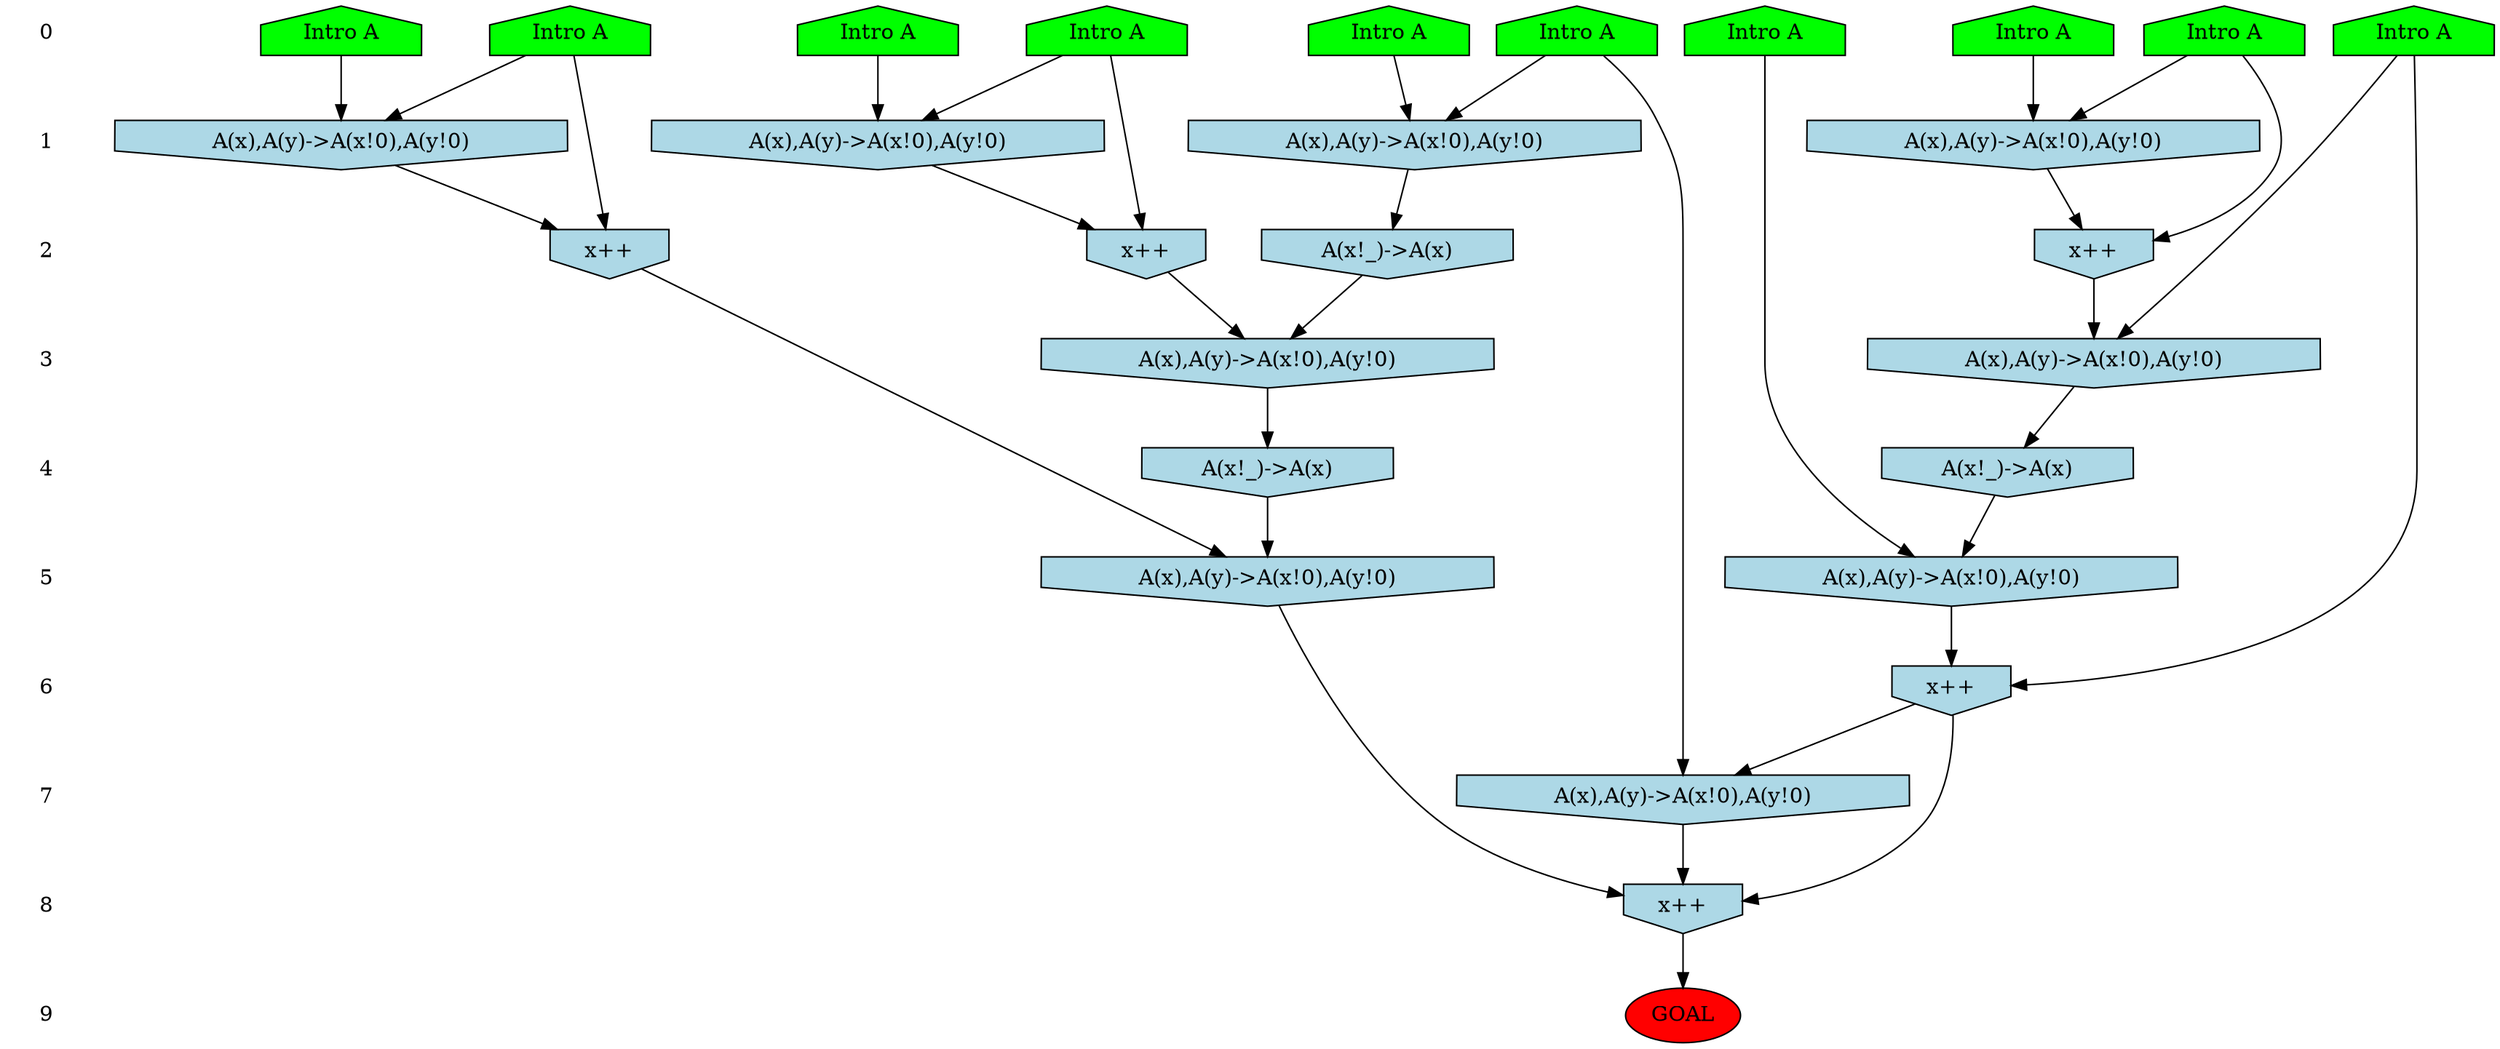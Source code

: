 /* Compression of 1 causal flows obtained in average at 1.546013E+00 t.u */
/* Compressed causal flows were: [402] */
digraph G{
 ranksep=.5 ; 
{ rank = same ; "0" [shape=plaintext] ; node_1 [label ="Intro A", shape=house, style=filled, fillcolor=green] ;
node_2 [label ="Intro A", shape=house, style=filled, fillcolor=green] ;
node_3 [label ="Intro A", shape=house, style=filled, fillcolor=green] ;
node_4 [label ="Intro A", shape=house, style=filled, fillcolor=green] ;
node_5 [label ="Intro A", shape=house, style=filled, fillcolor=green] ;
node_6 [label ="Intro A", shape=house, style=filled, fillcolor=green] ;
node_7 [label ="Intro A", shape=house, style=filled, fillcolor=green] ;
node_8 [label ="Intro A", shape=house, style=filled, fillcolor=green] ;
node_9 [label ="Intro A", shape=house, style=filled, fillcolor=green] ;
node_10 [label ="Intro A", shape=house, style=filled, fillcolor=green] ;
}
{ rank = same ; "1" [shape=plaintext] ; node_11 [label="A(x),A(y)->A(x!0),A(y!0)", shape=invhouse, style=filled, fillcolor = lightblue] ;
node_12 [label="A(x),A(y)->A(x!0),A(y!0)", shape=invhouse, style=filled, fillcolor = lightblue] ;
node_13 [label="A(x),A(y)->A(x!0),A(y!0)", shape=invhouse, style=filled, fillcolor = lightblue] ;
node_14 [label="A(x),A(y)->A(x!0),A(y!0)", shape=invhouse, style=filled, fillcolor = lightblue] ;
}
{ rank = same ; "2" [shape=plaintext] ; node_15 [label="x++", shape=invhouse, style=filled, fillcolor = lightblue] ;
node_17 [label="x++", shape=invhouse, style=filled, fillcolor = lightblue] ;
node_18 [label="A(x!_)->A(x)", shape=invhouse, style=filled, fillcolor = lightblue] ;
node_24 [label="x++", shape=invhouse, style=filled, fillcolor = lightblue] ;
}
{ rank = same ; "3" [shape=plaintext] ; node_16 [label="A(x),A(y)->A(x!0),A(y!0)", shape=invhouse, style=filled, fillcolor = lightblue] ;
node_19 [label="A(x),A(y)->A(x!0),A(y!0)", shape=invhouse, style=filled, fillcolor = lightblue] ;
}
{ rank = same ; "4" [shape=plaintext] ; node_20 [label="A(x!_)->A(x)", shape=invhouse, style=filled, fillcolor = lightblue] ;
node_23 [label="A(x!_)->A(x)", shape=invhouse, style=filled, fillcolor = lightblue] ;
}
{ rank = same ; "5" [shape=plaintext] ; node_21 [label="A(x),A(y)->A(x!0),A(y!0)", shape=invhouse, style=filled, fillcolor = lightblue] ;
node_26 [label="A(x),A(y)->A(x!0),A(y!0)", shape=invhouse, style=filled, fillcolor = lightblue] ;
}
{ rank = same ; "6" [shape=plaintext] ; node_22 [label="x++", shape=invhouse, style=filled, fillcolor = lightblue] ;
}
{ rank = same ; "7" [shape=plaintext] ; node_25 [label="A(x),A(y)->A(x!0),A(y!0)", shape=invhouse, style=filled, fillcolor = lightblue] ;
}
{ rank = same ; "8" [shape=plaintext] ; node_27 [label="x++", shape=invhouse, style=filled, fillcolor = lightblue] ;
}
{ rank = same ; "9" [shape=plaintext] ; node_28 [label ="GOAL", style=filled, fillcolor=red] ;
}
"0" -> "1" [style="invis"]; 
"1" -> "2" [style="invis"]; 
"2" -> "3" [style="invis"]; 
"3" -> "4" [style="invis"]; 
"4" -> "5" [style="invis"]; 
"5" -> "6" [style="invis"]; 
"6" -> "7" [style="invis"]; 
"7" -> "8" [style="invis"]; 
"8" -> "9" [style="invis"]; 
node_2 -> node_11
node_5 -> node_11
node_7 -> node_12
node_8 -> node_12
node_9 -> node_13
node_10 -> node_13
node_1 -> node_14
node_3 -> node_14
node_9 -> node_15
node_13 -> node_15
node_4 -> node_16
node_15 -> node_16
node_1 -> node_17
node_14 -> node_17
node_12 -> node_18
node_17 -> node_19
node_18 -> node_19
node_16 -> node_20
node_6 -> node_21
node_20 -> node_21
node_4 -> node_22
node_21 -> node_22
node_19 -> node_23
node_2 -> node_24
node_11 -> node_24
node_7 -> node_25
node_22 -> node_25
node_23 -> node_26
node_24 -> node_26
node_22 -> node_27
node_25 -> node_27
node_26 -> node_27
node_27 -> node_28
}
/*
 Dot generation time: 0.000000
*/